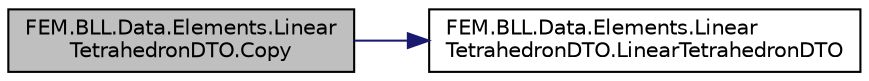 digraph "FEM.BLL.Data.Elements.LinearTetrahedronDTO.Copy"
{
 // LATEX_PDF_SIZE
  edge [fontname="Helvetica",fontsize="10",labelfontname="Helvetica",labelfontsize="10"];
  node [fontname="Helvetica",fontsize="10",shape=record];
  rankdir="LR";
  Node1 [label="FEM.BLL.Data.Elements.Linear\lTetrahedronDTO.Copy",height=0.2,width=0.4,color="black", fillcolor="grey75", style="filled", fontcolor="black",tooltip="Метод копирует конечный элемент"];
  Node1 -> Node2 [color="midnightblue",fontsize="10",style="solid",fontname="Helvetica"];
  Node2 [label="FEM.BLL.Data.Elements.Linear\lTetrahedronDTO.LinearTetrahedronDTO",height=0.2,width=0.4,color="black", fillcolor="white", style="filled",URL="$class_f_e_m_1_1_b_l_l_1_1_data_1_1_elements_1_1_linear_tetrahedron_d_t_o.html#af77dc211d640ad7ecf8e5bb3c88e0152",tooltip="Создание линейного тетраэдрального конечного элемента"];
}
